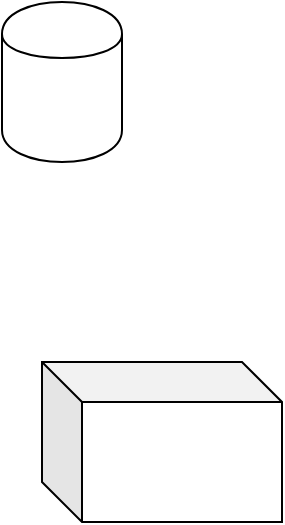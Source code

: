 <mxfile version="10.4.7" type="github"><diagram id="ULiCi3WyMCS_-5uNeGb2" name="Page-1"><mxGraphModel dx="1074" dy="584" grid="1" gridSize="10" guides="1" tooltips="1" connect="1" arrows="1" fold="1" page="1" pageScale="1" pageWidth="850" pageHeight="1100" math="0" shadow="0"><root><mxCell id="0"/><mxCell id="1" parent="0"/><mxCell id="xIbrDJd-JqU0hPlT96a4-1" value="" style="shape=cylinder;whiteSpace=wrap;html=1;boundedLbl=1;backgroundOutline=1;" vertex="1" parent="1"><mxGeometry x="160" y="40" width="60" height="80" as="geometry"/></mxCell><mxCell id="xIbrDJd-JqU0hPlT96a4-2" value="" style="shape=cube;whiteSpace=wrap;html=1;boundedLbl=1;backgroundOutline=1;darkOpacity=0.05;darkOpacity2=0.1;" vertex="1" parent="1"><mxGeometry x="180" y="220" width="120" height="80" as="geometry"/></mxCell></root></mxGraphModel></diagram></mxfile>